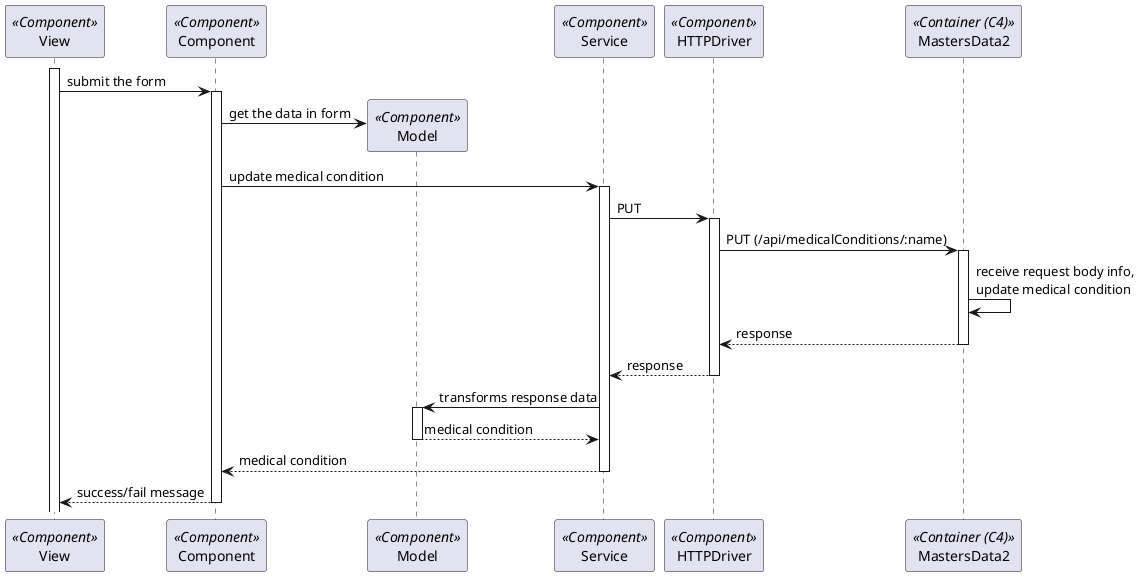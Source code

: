 ```plantuml
@startuml Process_View
participant View as View <<Component>>
participant Component as Component <<Component>>
participant Model as Model <<Component>>
participant Service as Service <<Component>>
participant HTTPDriver as HTTPDriver <<Component>>
participant MastersData2 as BE <<Container (C4)>>
activate View
View -> Component: submit the form
activate Component
Component -> Model**: get the data in form
Component -> Service: update medical condition
activate Service
Service -> HTTPDriver: PUT
activate HTTPDriver
HTTPDriver -> BE: PUT (/api/medicalConditions/:name)
activate BE
BE -> BE: receive request body info,\nupdate medical condition
return response
return response
Service -> Model: transforms response data
activate Model
return medical condition
return medical condition
return success/fail message

@enduml
```